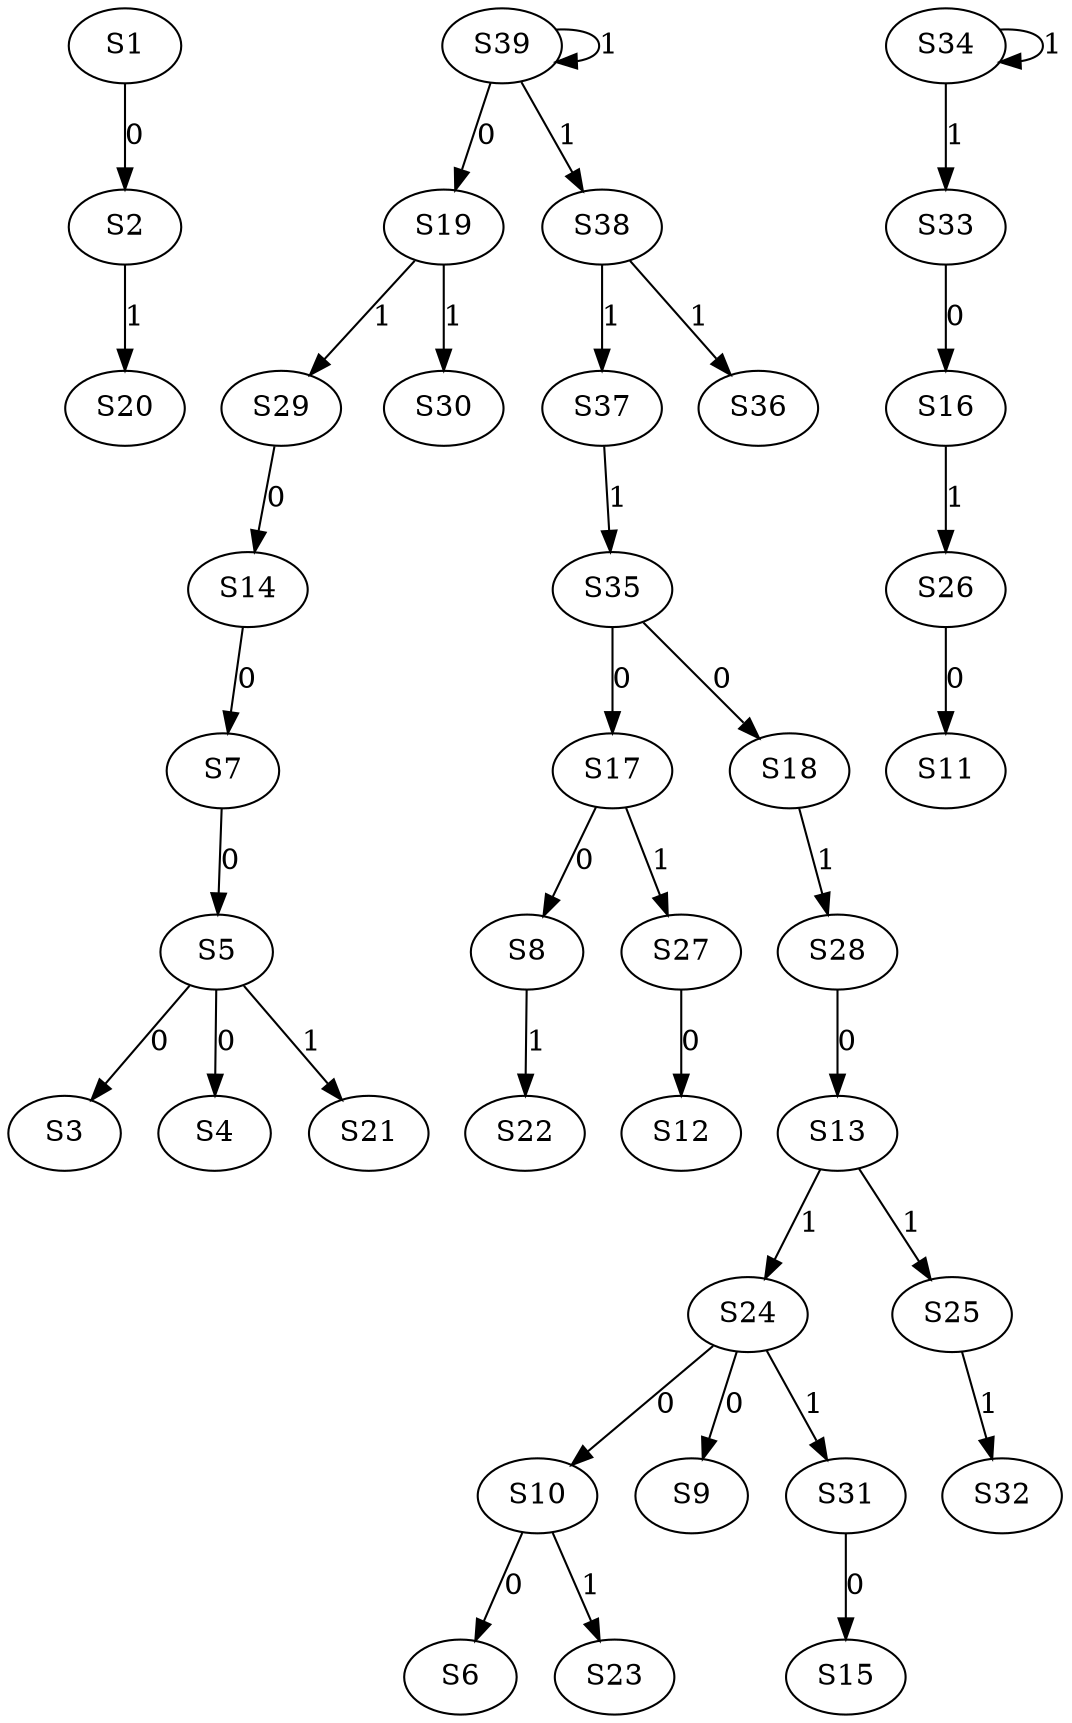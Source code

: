 strict digraph {
	S1 -> S2 [ label = 0 ];
	S5 -> S3 [ label = 0 ];
	S5 -> S4 [ label = 0 ];
	S7 -> S5 [ label = 0 ];
	S10 -> S6 [ label = 0 ];
	S14 -> S7 [ label = 0 ];
	S17 -> S8 [ label = 0 ];
	S24 -> S9 [ label = 0 ];
	S24 -> S10 [ label = 0 ];
	S26 -> S11 [ label = 0 ];
	S27 -> S12 [ label = 0 ];
	S28 -> S13 [ label = 0 ];
	S29 -> S14 [ label = 0 ];
	S31 -> S15 [ label = 0 ];
	S33 -> S16 [ label = 0 ];
	S35 -> S17 [ label = 0 ];
	S35 -> S18 [ label = 0 ];
	S39 -> S19 [ label = 0 ];
	S2 -> S20 [ label = 1 ];
	S5 -> S21 [ label = 1 ];
	S8 -> S22 [ label = 1 ];
	S10 -> S23 [ label = 1 ];
	S13 -> S24 [ label = 1 ];
	S13 -> S25 [ label = 1 ];
	S16 -> S26 [ label = 1 ];
	S17 -> S27 [ label = 1 ];
	S18 -> S28 [ label = 1 ];
	S19 -> S29 [ label = 1 ];
	S19 -> S30 [ label = 1 ];
	S24 -> S31 [ label = 1 ];
	S25 -> S32 [ label = 1 ];
	S34 -> S33 [ label = 1 ];
	S34 -> S34 [ label = 1 ];
	S37 -> S35 [ label = 1 ];
	S38 -> S36 [ label = 1 ];
	S38 -> S37 [ label = 1 ];
	S39 -> S38 [ label = 1 ];
	S39 -> S39 [ label = 1 ];
}